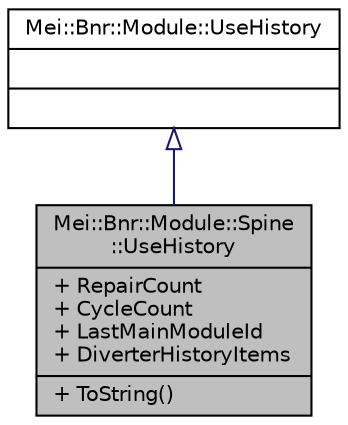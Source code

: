 digraph "Mei::Bnr::Module::Spine::UseHistory"
{
  edge [fontname="Helvetica",fontsize="10",labelfontname="Helvetica",labelfontsize="10"];
  node [fontname="Helvetica",fontsize="10",shape=record];
  Node1 [label="{Mei::Bnr::Module::Spine\l::UseHistory\n|+ RepairCount\l+ CycleCount\l+ LastMainModuleId\l+ DiverterHistoryItems\l|+ ToString()\l}",height=0.2,width=0.4,color="black", fillcolor="grey75", style="filled", fontcolor="black"];
  Node2 -> Node1 [dir="back",color="midnightblue",fontsize="10",style="solid",arrowtail="onormal",fontname="Helvetica"];
  Node2 [label="{Mei::Bnr::Module::UseHistory\n||}",height=0.2,width=0.4,color="black", fillcolor="white", style="filled",URL="$a00131.html",tooltip="Module::Status "];
}
